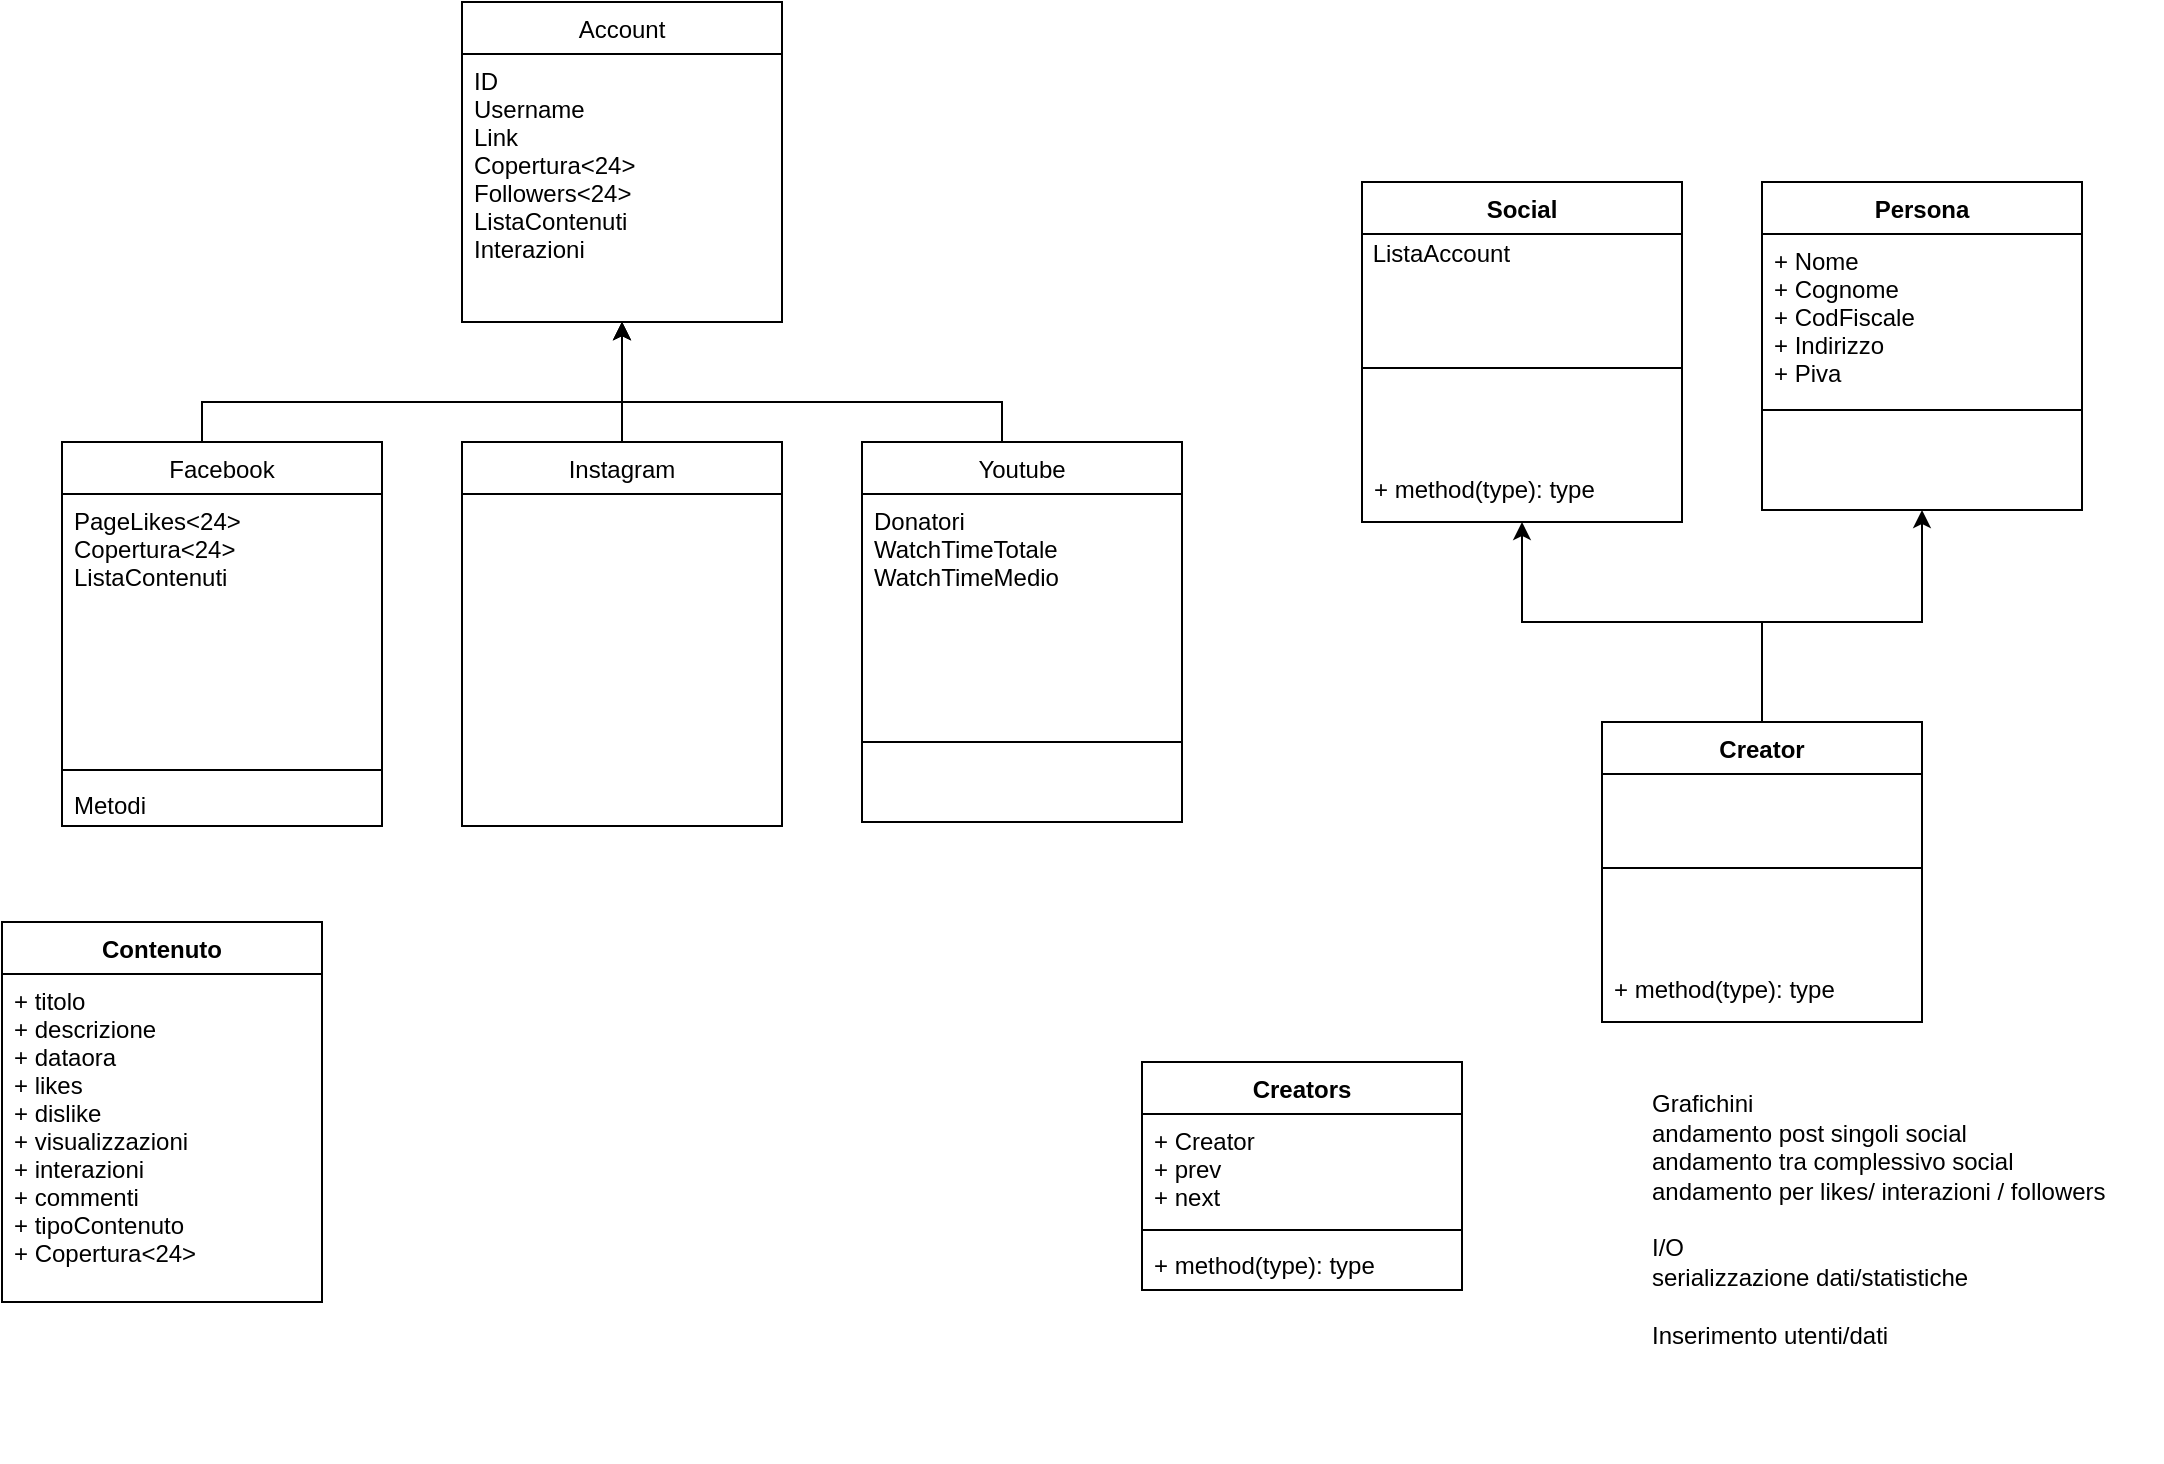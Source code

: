 <mxfile version="13.0.9" type="device"><diagram id="C5RBs43oDa-KdzZeNtuy" name="Page-1"><mxGraphModel dx="1422" dy="783" grid="1" gridSize="10" guides="1" tooltips="1" connect="1" arrows="1" fold="1" page="1" pageScale="1" pageWidth="1169" pageHeight="827" background="none" math="0" shadow="0"><root><mxCell id="WIyWlLk6GJQsqaUBKTNV-0"/><mxCell id="WIyWlLk6GJQsqaUBKTNV-1" parent="WIyWlLk6GJQsqaUBKTNV-0"/><mxCell id="btOXtww5_1SNSMgHgfy4-33" style="edgeStyle=orthogonalEdgeStyle;rounded=0;orthogonalLoop=1;jettySize=auto;html=1;exitX=0.5;exitY=0;exitDx=0;exitDy=0;entryX=0.5;entryY=1;entryDx=0;entryDy=0;" parent="WIyWlLk6GJQsqaUBKTNV-1" source="zkfFHV4jXpPFQw0GAbJ--6" target="zkfFHV4jXpPFQw0GAbJ--0" edge="1"><mxGeometry relative="1" as="geometry"><Array as="points"><mxPoint x="160" y="230"/><mxPoint x="370" y="230"/></Array></mxGeometry></mxCell><mxCell id="cqsDAI2DHEIn_1lvK8F--9" style="edgeStyle=orthogonalEdgeStyle;rounded=0;orthogonalLoop=1;jettySize=auto;html=1;exitX=0.5;exitY=0;exitDx=0;exitDy=0;entryX=0.5;entryY=1;entryDx=0;entryDy=0;" edge="1" parent="WIyWlLk6GJQsqaUBKTNV-1" source="btOXtww5_1SNSMgHgfy4-2" target="zkfFHV4jXpPFQw0GAbJ--0"><mxGeometry relative="1" as="geometry"><Array as="points"><mxPoint x="370" y="240"/><mxPoint x="370" y="240"/></Array></mxGeometry></mxCell><mxCell id="cqsDAI2DHEIn_1lvK8F--10" style="edgeStyle=orthogonalEdgeStyle;rounded=0;orthogonalLoop=1;jettySize=auto;html=1;exitX=0.5;exitY=0;exitDx=0;exitDy=0;entryX=0.5;entryY=1;entryDx=0;entryDy=0;" edge="1" parent="WIyWlLk6GJQsqaUBKTNV-1" source="btOXtww5_1SNSMgHgfy4-8" target="zkfFHV4jXpPFQw0GAbJ--0"><mxGeometry relative="1" as="geometry"><Array as="points"><mxPoint x="560" y="230"/><mxPoint x="370" y="230"/></Array></mxGeometry></mxCell><mxCell id="cqsDAI2DHEIn_1lvK8F--31" style="edgeStyle=orthogonalEdgeStyle;rounded=0;orthogonalLoop=1;jettySize=auto;html=1;exitX=0.5;exitY=0;exitDx=0;exitDy=0;entryX=0.5;entryY=1;entryDx=0;entryDy=0;entryPerimeter=0;" edge="1" parent="WIyWlLk6GJQsqaUBKTNV-1" source="cqsDAI2DHEIn_1lvK8F--0" target="cqsDAI2DHEIn_1lvK8F--26"><mxGeometry relative="1" as="geometry"/></mxCell><mxCell id="cqsDAI2DHEIn_1lvK8F--32" style="edgeStyle=orthogonalEdgeStyle;rounded=0;orthogonalLoop=1;jettySize=auto;html=1;exitX=0.5;exitY=0;exitDx=0;exitDy=0;entryX=0.5;entryY=1;entryDx=0;entryDy=0;" edge="1" parent="WIyWlLk6GJQsqaUBKTNV-1" source="cqsDAI2DHEIn_1lvK8F--0" target="btOXtww5_1SNSMgHgfy4-42"><mxGeometry relative="1" as="geometry"><mxPoint x="1080" y="320" as="targetPoint"/><Array as="points"><mxPoint x="940" y="340"/><mxPoint x="1020" y="340"/></Array></mxGeometry></mxCell><mxCell id="cqsDAI2DHEIn_1lvK8F--0" value="Creator&#xA;" style="swimlane;fontStyle=1;align=center;verticalAlign=top;childLayout=stackLayout;horizontal=1;startSize=26;horizontalStack=0;resizeParent=1;resizeParentMax=0;resizeLast=0;collapsible=1;marginBottom=0;" vertex="1" parent="WIyWlLk6GJQsqaUBKTNV-1"><mxGeometry x="860" y="390" width="160" height="150" as="geometry"/></mxCell><mxCell id="cqsDAI2DHEIn_1lvK8F--2" value="" style="line;strokeWidth=1;fillColor=none;align=left;verticalAlign=middle;spacingTop=-1;spacingLeft=3;spacingRight=3;rotatable=0;labelPosition=right;points=[];portConstraint=eastwest;" vertex="1" parent="cqsDAI2DHEIn_1lvK8F--0"><mxGeometry y="26" width="160" height="94" as="geometry"/></mxCell><mxCell id="cqsDAI2DHEIn_1lvK8F--3" value="+ method(type): type" style="text;strokeColor=none;fillColor=none;align=left;verticalAlign=top;spacingLeft=4;spacingRight=4;overflow=hidden;rotatable=0;points=[[0,0.5],[1,0.5]];portConstraint=eastwest;" vertex="1" parent="cqsDAI2DHEIn_1lvK8F--0"><mxGeometry y="120" width="160" height="30" as="geometry"/></mxCell><mxCell id="btOXtww5_1SNSMgHgfy4-42" value="Persona" style="swimlane;fontStyle=1;align=center;verticalAlign=top;childLayout=stackLayout;horizontal=1;startSize=26;horizontalStack=0;resizeParent=1;resizeLast=0;collapsible=1;marginBottom=0;rounded=0;shadow=0;strokeWidth=1;" parent="WIyWlLk6GJQsqaUBKTNV-1" vertex="1"><mxGeometry x="940" y="120" width="160" height="164" as="geometry"><mxRectangle x="230" y="140" width="160" height="26" as="alternateBounds"/></mxGeometry></mxCell><mxCell id="btOXtww5_1SNSMgHgfy4-43" value="+ Nome&#xA;+ Cognome&#xA;+ CodFiscale&#xA;+ Indirizzo&#xA;+ Piva&#xA;&#xA;&#xA;" style="text;align=left;verticalAlign=top;spacingLeft=4;spacingRight=4;overflow=hidden;rotatable=0;points=[[0,0.5],[1,0.5]];portConstraint=eastwest;" parent="btOXtww5_1SNSMgHgfy4-42" vertex="1"><mxGeometry y="26" width="160" height="84" as="geometry"/></mxCell><mxCell id="btOXtww5_1SNSMgHgfy4-46" value="" style="line;html=1;strokeWidth=1;align=left;verticalAlign=middle;spacingTop=-1;spacingLeft=3;spacingRight=3;rotatable=0;labelPosition=right;points=[];portConstraint=eastwest;" parent="btOXtww5_1SNSMgHgfy4-42" vertex="1"><mxGeometry y="110" width="160" height="8" as="geometry"/></mxCell><mxCell id="cqsDAI2DHEIn_1lvK8F--23" value="Social&#xA;" style="swimlane;fontStyle=1;align=center;verticalAlign=top;childLayout=stackLayout;horizontal=1;startSize=26;horizontalStack=0;resizeParent=1;resizeParentMax=0;resizeLast=0;collapsible=1;marginBottom=0;" vertex="1" parent="WIyWlLk6GJQsqaUBKTNV-1"><mxGeometry x="740" y="120" width="160" height="170" as="geometry"/></mxCell><mxCell id="cqsDAI2DHEIn_1lvK8F--24" value="&amp;nbsp;ListaAccount" style="text;html=1;align=left;verticalAlign=middle;resizable=0;points=[];autosize=1;" vertex="1" parent="cqsDAI2DHEIn_1lvK8F--23"><mxGeometry y="26" width="160" height="20" as="geometry"/></mxCell><mxCell id="cqsDAI2DHEIn_1lvK8F--25" value="" style="line;strokeWidth=1;fillColor=none;align=left;verticalAlign=middle;spacingTop=-1;spacingLeft=3;spacingRight=3;rotatable=0;labelPosition=right;points=[];portConstraint=eastwest;" vertex="1" parent="cqsDAI2DHEIn_1lvK8F--23"><mxGeometry y="46" width="160" height="94" as="geometry"/></mxCell><mxCell id="cqsDAI2DHEIn_1lvK8F--26" value="+ method(type): type" style="text;strokeColor=none;fillColor=none;align=left;verticalAlign=top;spacingLeft=4;spacingRight=4;overflow=hidden;rotatable=0;points=[[0,0.5],[1,0.5]];portConstraint=eastwest;" vertex="1" parent="cqsDAI2DHEIn_1lvK8F--23"><mxGeometry y="140" width="160" height="30" as="geometry"/></mxCell><mxCell id="zkfFHV4jXpPFQw0GAbJ--0" value="Account" style="swimlane;fontStyle=0;align=center;verticalAlign=top;childLayout=stackLayout;horizontal=1;startSize=26;horizontalStack=0;resizeParent=1;resizeLast=0;collapsible=1;marginBottom=0;rounded=0;shadow=0;strokeWidth=1;" parent="WIyWlLk6GJQsqaUBKTNV-1" vertex="1"><mxGeometry x="290" y="30" width="160" height="160" as="geometry"><mxRectangle x="230" y="140" width="160" height="26" as="alternateBounds"/></mxGeometry></mxCell><mxCell id="zkfFHV4jXpPFQw0GAbJ--1" value="ID&#xA;Username&#xA;Link&#xA;Copertura&lt;24&gt;&#xA;Followers&lt;24&gt;&#xA;ListaContenuti&#xA;Interazioni&#xA;&#xA;" style="text;align=left;verticalAlign=top;spacingLeft=4;spacingRight=4;overflow=hidden;rotatable=0;points=[[0,0.5],[1,0.5]];portConstraint=eastwest;" parent="zkfFHV4jXpPFQw0GAbJ--0" vertex="1"><mxGeometry y="26" width="160" height="114" as="geometry"/></mxCell><mxCell id="btOXtww5_1SNSMgHgfy4-2" value="Instagram" style="swimlane;fontStyle=0;align=center;verticalAlign=top;childLayout=stackLayout;horizontal=1;startSize=26;horizontalStack=0;resizeParent=1;resizeLast=0;collapsible=1;marginBottom=0;rounded=0;shadow=0;strokeWidth=1;" parent="WIyWlLk6GJQsqaUBKTNV-1" vertex="1"><mxGeometry x="290" y="250" width="160" height="192" as="geometry"><mxRectangle x="130" y="380" width="160" height="26" as="alternateBounds"/></mxGeometry></mxCell><mxCell id="btOXtww5_1SNSMgHgfy4-8" value="Youtube" style="swimlane;fontStyle=0;align=center;verticalAlign=top;childLayout=stackLayout;horizontal=1;startSize=26;horizontalStack=0;resizeParent=1;resizeLast=0;collapsible=1;marginBottom=0;rounded=0;shadow=0;strokeWidth=1;" parent="WIyWlLk6GJQsqaUBKTNV-1" vertex="1"><mxGeometry x="490" y="250" width="160" height="190" as="geometry"><mxRectangle x="130" y="380" width="160" height="26" as="alternateBounds"/></mxGeometry></mxCell><mxCell id="btOXtww5_1SNSMgHgfy4-9" value="Donatori&#xA;WatchTimeTotale&#xA;WatchTimeMedio&#xA;" style="text;align=left;verticalAlign=top;spacingLeft=4;spacingRight=4;overflow=hidden;rotatable=0;points=[[0,0.5],[1,0.5]];portConstraint=eastwest;" parent="btOXtww5_1SNSMgHgfy4-8" vertex="1"><mxGeometry y="26" width="160" height="104" as="geometry"/></mxCell><mxCell id="btOXtww5_1SNSMgHgfy4-11" value="" style="line;html=1;strokeWidth=1;align=left;verticalAlign=middle;spacingTop=-1;spacingLeft=3;spacingRight=3;rotatable=0;labelPosition=right;points=[];portConstraint=eastwest;" parent="btOXtww5_1SNSMgHgfy4-8" vertex="1"><mxGeometry y="130" width="160" height="40" as="geometry"/></mxCell><mxCell id="zkfFHV4jXpPFQw0GAbJ--6" value="Facebook&#xA;" style="swimlane;fontStyle=0;align=center;verticalAlign=top;childLayout=stackLayout;horizontal=1;startSize=26;horizontalStack=0;resizeParent=1;resizeLast=0;collapsible=1;marginBottom=0;rounded=0;shadow=0;strokeWidth=1;" parent="WIyWlLk6GJQsqaUBKTNV-1" vertex="1"><mxGeometry x="90" y="250" width="160" height="192" as="geometry"><mxRectangle x="130" y="380" width="160" height="26" as="alternateBounds"/></mxGeometry></mxCell><mxCell id="zkfFHV4jXpPFQw0GAbJ--7" value="PageLikes&lt;24&gt;&#xA;Copertura&lt;24&gt;&#xA;ListaContenuti&#xA;" style="text;align=left;verticalAlign=top;spacingLeft=4;spacingRight=4;overflow=hidden;rotatable=0;points=[[0,0.5],[1,0.5]];portConstraint=eastwest;" parent="zkfFHV4jXpPFQw0GAbJ--6" vertex="1"><mxGeometry y="26" width="160" height="134" as="geometry"/></mxCell><mxCell id="zkfFHV4jXpPFQw0GAbJ--9" value="" style="line;html=1;strokeWidth=1;align=left;verticalAlign=middle;spacingTop=-1;spacingLeft=3;spacingRight=3;rotatable=0;labelPosition=right;points=[];portConstraint=eastwest;" parent="zkfFHV4jXpPFQw0GAbJ--6" vertex="1"><mxGeometry y="160" width="160" height="8" as="geometry"/></mxCell><mxCell id="zkfFHV4jXpPFQw0GAbJ--11" value="Metodi&#xA;" style="text;align=left;verticalAlign=top;spacingLeft=4;spacingRight=4;overflow=hidden;rotatable=0;points=[[0,0.5],[1,0.5]];portConstraint=eastwest;" parent="zkfFHV4jXpPFQw0GAbJ--6" vertex="1"><mxGeometry y="168" width="160" height="4" as="geometry"/></mxCell><mxCell id="cqsDAI2DHEIn_1lvK8F--12" value="Creators" style="swimlane;fontStyle=1;align=center;verticalAlign=top;childLayout=stackLayout;horizontal=1;startSize=26;horizontalStack=0;resizeParent=1;resizeParentMax=0;resizeLast=0;collapsible=1;marginBottom=0;" vertex="1" parent="WIyWlLk6GJQsqaUBKTNV-1"><mxGeometry x="630" y="560" width="160" height="114" as="geometry"/></mxCell><mxCell id="cqsDAI2DHEIn_1lvK8F--13" value="+ Creator&#xA;+ prev&#xA;+ next&#xA;" style="text;strokeColor=none;fillColor=none;align=left;verticalAlign=top;spacingLeft=4;spacingRight=4;overflow=hidden;rotatable=0;points=[[0,0.5],[1,0.5]];portConstraint=eastwest;" vertex="1" parent="cqsDAI2DHEIn_1lvK8F--12"><mxGeometry y="26" width="160" height="54" as="geometry"/></mxCell><mxCell id="cqsDAI2DHEIn_1lvK8F--14" value="" style="line;strokeWidth=1;fillColor=none;align=left;verticalAlign=middle;spacingTop=-1;spacingLeft=3;spacingRight=3;rotatable=0;labelPosition=right;points=[];portConstraint=eastwest;" vertex="1" parent="cqsDAI2DHEIn_1lvK8F--12"><mxGeometry y="80" width="160" height="8" as="geometry"/></mxCell><mxCell id="cqsDAI2DHEIn_1lvK8F--15" value="+ method(type): type" style="text;strokeColor=none;fillColor=none;align=left;verticalAlign=top;spacingLeft=4;spacingRight=4;overflow=hidden;rotatable=0;points=[[0,0.5],[1,0.5]];portConstraint=eastwest;" vertex="1" parent="cqsDAI2DHEIn_1lvK8F--12"><mxGeometry y="88" width="160" height="26" as="geometry"/></mxCell><mxCell id="btOXtww5_1SNSMgHgfy4-49" value="Contenuto" style="swimlane;fontStyle=1;align=center;verticalAlign=top;childLayout=stackLayout;horizontal=1;startSize=26;horizontalStack=0;resizeParent=1;resizeParentMax=0;resizeLast=0;collapsible=1;marginBottom=0;" parent="WIyWlLk6GJQsqaUBKTNV-1" vertex="1"><mxGeometry x="60" y="490" width="160" height="190" as="geometry"><mxRectangle x="-280" y="40" width="90" height="26" as="alternateBounds"/></mxGeometry></mxCell><mxCell id="btOXtww5_1SNSMgHgfy4-50" value="+ titolo&#xA;+ descrizione&#xA;+ dataora&#xA;+ likes&#xA;+ dislike&#xA;+ visualizzazioni&#xA;+ interazioni&#xA;+ commenti&#xA;+ tipoContenuto&#xA;+ Copertura&lt;24&gt;&#xA;&#xA;" style="text;strokeColor=none;fillColor=none;align=left;verticalAlign=top;spacingLeft=4;spacingRight=4;overflow=hidden;rotatable=0;points=[[0,0.5],[1,0.5]];portConstraint=eastwest;" parent="btOXtww5_1SNSMgHgfy4-49" vertex="1"><mxGeometry y="26" width="160" height="164" as="geometry"/></mxCell><mxCell id="cqsDAI2DHEIn_1lvK8F--35" value="&lt;div&gt;&lt;br&gt;&lt;/div&gt;&lt;div&gt;Grafichini &lt;br&gt;&lt;/div&gt;&lt;div&gt;andamento post singoli social&lt;/div&gt;&lt;div&gt;andamento tra complessivo social&lt;/div&gt;&lt;div&gt;andamento per likes/ interazioni / followers&lt;br&gt;&lt;/div&gt;&lt;div&gt;&lt;br&gt;&lt;/div&gt;&lt;div&gt;I/O&lt;/div&gt;&lt;div&gt;serializzazione dati/statistiche&lt;/div&gt;&lt;div&gt;&lt;br&gt;&lt;/div&gt;&lt;div&gt;Inserimento utenti/dati&lt;br&gt;&lt;/div&gt;" style="text;html=1;strokeColor=none;fillColor=none;spacing=5;spacingTop=-20;whiteSpace=wrap;overflow=hidden;rounded=0;" vertex="1" parent="WIyWlLk6GJQsqaUBKTNV-1"><mxGeometry x="880" y="570" width="260" height="190" as="geometry"/></mxCell></root></mxGraphModel></diagram></mxfile>